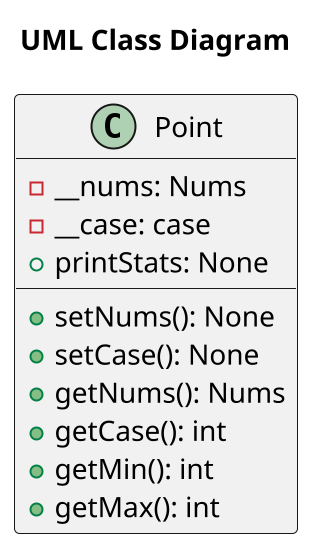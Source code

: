 @startuml
scale 2
title "UML Class Diagram"
class Point {
	-__nums: Nums
	-__case: case
	+setNums(): None
	+setCase(): None
	+getNums(): Nums
	+getCase(): int
	+getMin(): int
	+getMax(): int
	+printStats: None
}
@enduml